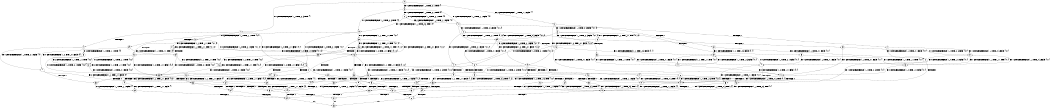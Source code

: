 digraph BCG {
size = "7, 10.5";
center = TRUE;
node [shape = circle];
0 [peripheries = 2];
0 -> 1 [label = "EX !1 !ATOMIC_EXCH_BRANCH (1, +1, TRUE, +0, 3, TRUE) !{}"];
0 -> 2 [label = "EX !2 !ATOMIC_EXCH_BRANCH (1, +1, TRUE, +1, 1, FALSE) !{}"];
0 -> 3 [label = "EX !0 !ATOMIC_EXCH_BRANCH (1, +0, TRUE, +0, 1, TRUE) !{}"];
1 -> 4 [label = "TERMINATE !1"];
1 -> 5 [label = "EX !2 !ATOMIC_EXCH_BRANCH (1, +1, TRUE, +1, 1, TRUE) !{0, 1}"];
1 -> 6 [label = "EX !0 !ATOMIC_EXCH_BRANCH (1, +0, TRUE, +0, 1, FALSE) !{0, 1}"];
2 -> 7 [label = "TERMINATE !2"];
2 -> 8 [label = "EX !1 !ATOMIC_EXCH_BRANCH (1, +1, TRUE, +0, 3, FALSE) !{0, 1, 2}"];
2 -> 9 [label = "EX !0 !ATOMIC_EXCH_BRANCH (1, +0, TRUE, +0, 1, FALSE) !{0, 1, 2}"];
3 -> 10 [label = "EX !1 !ATOMIC_EXCH_BRANCH (1, +1, TRUE, +0, 3, TRUE) !{0}"];
3 -> 11 [label = "EX !2 !ATOMIC_EXCH_BRANCH (1, +1, TRUE, +1, 1, FALSE) !{0}"];
3 -> 12 [label = "EX !0 !ATOMIC_EXCH_BRANCH (1, +0, TRUE, +0, 1, TRUE) !{0}"];
4 -> 13 [label = "EX !2 !ATOMIC_EXCH_BRANCH (1, +1, TRUE, +1, 1, TRUE) !{0}"];
4 -> 14 [label = "EX !0 !ATOMIC_EXCH_BRANCH (1, +0, TRUE, +0, 1, FALSE) !{0}"];
5 -> 15 [label = "TERMINATE !1"];
5 -> 16 [label = "EX !0 !ATOMIC_EXCH_BRANCH (1, +0, TRUE, +0, 1, FALSE) !{0, 1, 2}"];
5 -> 17 [label = "EX !2 !ATOMIC_EXCH_BRANCH (1, +1, TRUE, +1, 1, TRUE) !{0, 1, 2}"];
6 -> 18 [label = "TERMINATE !1"];
6 -> 19 [label = "TERMINATE !0"];
6 -> 20 [label = "EX !2 !ATOMIC_EXCH_BRANCH (1, +1, TRUE, +1, 1, FALSE) !{0, 1}"];
7 -> 21 [label = "EX !1 !ATOMIC_EXCH_BRANCH (1, +1, TRUE, +0, 3, FALSE) !{0, 1}"];
7 -> 22 [label = "EX !0 !ATOMIC_EXCH_BRANCH (1, +0, TRUE, +0, 1, FALSE) !{0, 1}"];
8 -> 23 [label = "TERMINATE !2"];
8 -> 24 [label = "EX !0 !ATOMIC_EXCH_BRANCH (1, +0, TRUE, +0, 1, FALSE) !{0, 1, 2}"];
8 -> 25 [label = "EX !1 !ATOMIC_EXCH_BRANCH (1, +1, TRUE, +1, 1, TRUE) !{0, 1, 2}"];
9 -> 26 [label = "TERMINATE !2"];
9 -> 27 [label = "TERMINATE !0"];
9 -> 28 [label = "EX !1 !ATOMIC_EXCH_BRANCH (1, +1, TRUE, +0, 3, TRUE) !{0, 1, 2}"];
10 -> 29 [label = "TERMINATE !1"];
10 -> 30 [label = "EX !2 !ATOMIC_EXCH_BRANCH (1, +1, TRUE, +1, 1, TRUE) !{0, 1}"];
10 -> 6 [label = "EX !0 !ATOMIC_EXCH_BRANCH (1, +0, TRUE, +0, 1, FALSE) !{0, 1}"];
11 -> 31 [label = "TERMINATE !2"];
11 -> 32 [label = "EX !1 !ATOMIC_EXCH_BRANCH (1, +1, TRUE, +0, 3, FALSE) !{0, 1, 2}"];
11 -> 9 [label = "EX !0 !ATOMIC_EXCH_BRANCH (1, +0, TRUE, +0, 1, FALSE) !{0, 1, 2}"];
12 -> 10 [label = "EX !1 !ATOMIC_EXCH_BRANCH (1, +1, TRUE, +0, 3, TRUE) !{0}"];
12 -> 11 [label = "EX !2 !ATOMIC_EXCH_BRANCH (1, +1, TRUE, +1, 1, FALSE) !{0}"];
12 -> 12 [label = "EX !0 !ATOMIC_EXCH_BRANCH (1, +0, TRUE, +0, 1, TRUE) !{0}"];
13 -> 33 [label = "EX !0 !ATOMIC_EXCH_BRANCH (1, +0, TRUE, +0, 1, FALSE) !{0, 2}"];
13 -> 34 [label = "EX !2 !ATOMIC_EXCH_BRANCH (1, +1, TRUE, +1, 1, TRUE) !{0, 2}"];
14 -> 35 [label = "TERMINATE !0"];
14 -> 36 [label = "EX !2 !ATOMIC_EXCH_BRANCH (1, +1, TRUE, +1, 1, FALSE) !{0}"];
15 -> 33 [label = "EX !0 !ATOMIC_EXCH_BRANCH (1, +0, TRUE, +0, 1, FALSE) !{0, 2}"];
15 -> 34 [label = "EX !2 !ATOMIC_EXCH_BRANCH (1, +1, TRUE, +1, 1, TRUE) !{0, 2}"];
16 -> 37 [label = "TERMINATE !1"];
16 -> 38 [label = "TERMINATE !0"];
16 -> 28 [label = "EX !2 !ATOMIC_EXCH_BRANCH (1, +1, TRUE, +1, 1, FALSE) !{0, 1, 2}"];
17 -> 15 [label = "TERMINATE !1"];
17 -> 16 [label = "EX !0 !ATOMIC_EXCH_BRANCH (1, +0, TRUE, +0, 1, FALSE) !{0, 1, 2}"];
17 -> 17 [label = "EX !2 !ATOMIC_EXCH_BRANCH (1, +1, TRUE, +1, 1, TRUE) !{0, 1, 2}"];
18 -> 35 [label = "TERMINATE !0"];
18 -> 36 [label = "EX !2 !ATOMIC_EXCH_BRANCH (1, +1, TRUE, +1, 1, FALSE) !{0}"];
19 -> 39 [label = "TERMINATE !1"];
19 -> 40 [label = "EX !2 !ATOMIC_EXCH_BRANCH (1, +1, TRUE, +1, 1, FALSE) !{1}"];
20 -> 41 [label = "TERMINATE !1"];
20 -> 42 [label = "TERMINATE !2"];
20 -> 43 [label = "TERMINATE !0"];
21 -> 44 [label = "EX !0 !ATOMIC_EXCH_BRANCH (1, +0, TRUE, +0, 1, FALSE) !{0, 1}"];
21 -> 45 [label = "EX !1 !ATOMIC_EXCH_BRANCH (1, +1, TRUE, +1, 1, TRUE) !{0, 1}"];
22 -> 46 [label = "TERMINATE !0"];
22 -> 47 [label = "EX !1 !ATOMIC_EXCH_BRANCH (1, +1, TRUE, +0, 3, TRUE) !{0, 1}"];
23 -> 44 [label = "EX !0 !ATOMIC_EXCH_BRANCH (1, +0, TRUE, +0, 1, FALSE) !{0, 1}"];
23 -> 45 [label = "EX !1 !ATOMIC_EXCH_BRANCH (1, +1, TRUE, +1, 1, TRUE) !{0, 1}"];
24 -> 48 [label = "TERMINATE !2"];
24 -> 49 [label = "TERMINATE !0"];
24 -> 28 [label = "EX !1 !ATOMIC_EXCH_BRANCH (1, +1, TRUE, +1, 1, FALSE) !{0, 1, 2}"];
25 -> 50 [label = "TERMINATE !2"];
25 -> 51 [label = "EX !0 !ATOMIC_EXCH_BRANCH (1, +0, TRUE, +0, 1, FALSE) !{0, 1, 2}"];
25 -> 8 [label = "EX !1 !ATOMIC_EXCH_BRANCH (1, +1, TRUE, +0, 3, FALSE) !{0, 1, 2}"];
26 -> 46 [label = "TERMINATE !0"];
26 -> 47 [label = "EX !1 !ATOMIC_EXCH_BRANCH (1, +1, TRUE, +0, 3, TRUE) !{0, 1}"];
27 -> 52 [label = "TERMINATE !2"];
27 -> 53 [label = "EX !1 !ATOMIC_EXCH_BRANCH (1, +1, TRUE, +0, 3, TRUE) !{1, 2}"];
28 -> 41 [label = "TERMINATE !1"];
28 -> 42 [label = "TERMINATE !2"];
28 -> 43 [label = "TERMINATE !0"];
29 -> 54 [label = "EX !2 !ATOMIC_EXCH_BRANCH (1, +1, TRUE, +1, 1, TRUE) !{0}"];
29 -> 14 [label = "EX !0 !ATOMIC_EXCH_BRANCH (1, +0, TRUE, +0, 1, FALSE) !{0}"];
30 -> 55 [label = "TERMINATE !1"];
30 -> 56 [label = "EX !2 !ATOMIC_EXCH_BRANCH (1, +1, TRUE, +1, 1, TRUE) !{0, 1, 2}"];
30 -> 16 [label = "EX !0 !ATOMIC_EXCH_BRANCH (1, +0, TRUE, +0, 1, FALSE) !{0, 1, 2}"];
31 -> 57 [label = "EX !1 !ATOMIC_EXCH_BRANCH (1, +1, TRUE, +0, 3, FALSE) !{0, 1}"];
31 -> 22 [label = "EX !0 !ATOMIC_EXCH_BRANCH (1, +0, TRUE, +0, 1, FALSE) !{0, 1}"];
32 -> 58 [label = "TERMINATE !2"];
32 -> 59 [label = "EX !1 !ATOMIC_EXCH_BRANCH (1, +1, TRUE, +1, 1, TRUE) !{0, 1, 2}"];
32 -> 24 [label = "EX !0 !ATOMIC_EXCH_BRANCH (1, +0, TRUE, +0, 1, FALSE) !{0, 1, 2}"];
33 -> 60 [label = "TERMINATE !0"];
33 -> 61 [label = "EX !2 !ATOMIC_EXCH_BRANCH (1, +1, TRUE, +1, 1, FALSE) !{0, 2}"];
34 -> 33 [label = "EX !0 !ATOMIC_EXCH_BRANCH (1, +0, TRUE, +0, 1, FALSE) !{0, 2}"];
34 -> 34 [label = "EX !2 !ATOMIC_EXCH_BRANCH (1, +1, TRUE, +1, 1, TRUE) !{0, 2}"];
35 -> 62 [label = "EX !2 !ATOMIC_EXCH_BRANCH (1, +1, TRUE, +1, 1, FALSE) !{}"];
36 -> 63 [label = "TERMINATE !2"];
36 -> 64 [label = "TERMINATE !0"];
37 -> 60 [label = "TERMINATE !0"];
37 -> 61 [label = "EX !2 !ATOMIC_EXCH_BRANCH (1, +1, TRUE, +1, 1, FALSE) !{0, 2}"];
38 -> 65 [label = "TERMINATE !1"];
38 -> 53 [label = "EX !2 !ATOMIC_EXCH_BRANCH (1, +1, TRUE, +1, 1, FALSE) !{1, 2}"];
39 -> 62 [label = "EX !2 !ATOMIC_EXCH_BRANCH (1, +1, TRUE, +1, 1, FALSE) !{}"];
40 -> 66 [label = "TERMINATE !1"];
40 -> 67 [label = "TERMINATE !2"];
41 -> 63 [label = "TERMINATE !2"];
41 -> 64 [label = "TERMINATE !0"];
42 -> 68 [label = "TERMINATE !1"];
42 -> 69 [label = "TERMINATE !0"];
43 -> 66 [label = "TERMINATE !1"];
43 -> 67 [label = "TERMINATE !2"];
44 -> 70 [label = "TERMINATE !0"];
44 -> 47 [label = "EX !1 !ATOMIC_EXCH_BRANCH (1, +1, TRUE, +1, 1, FALSE) !{0, 1}"];
45 -> 71 [label = "EX !0 !ATOMIC_EXCH_BRANCH (1, +0, TRUE, +0, 1, FALSE) !{0, 1}"];
45 -> 21 [label = "EX !1 !ATOMIC_EXCH_BRANCH (1, +1, TRUE, +0, 3, FALSE) !{0, 1}"];
46 -> 72 [label = "EX !1 !ATOMIC_EXCH_BRANCH (1, +1, TRUE, +0, 3, TRUE) !{1}"];
47 -> 68 [label = "TERMINATE !1"];
47 -> 69 [label = "TERMINATE !0"];
48 -> 70 [label = "TERMINATE !0"];
48 -> 47 [label = "EX !1 !ATOMIC_EXCH_BRANCH (1, +1, TRUE, +1, 1, FALSE) !{0, 1}"];
49 -> 73 [label = "TERMINATE !2"];
49 -> 53 [label = "EX !1 !ATOMIC_EXCH_BRANCH (1, +1, TRUE, +1, 1, FALSE) !{1, 2}"];
50 -> 71 [label = "EX !0 !ATOMIC_EXCH_BRANCH (1, +0, TRUE, +0, 1, FALSE) !{0, 1}"];
50 -> 21 [label = "EX !1 !ATOMIC_EXCH_BRANCH (1, +1, TRUE, +0, 3, FALSE) !{0, 1}"];
51 -> 74 [label = "TERMINATE !2"];
51 -> 75 [label = "TERMINATE !0"];
51 -> 28 [label = "EX !1 !ATOMIC_EXCH_BRANCH (1, +1, TRUE, +0, 3, TRUE) !{0, 1, 2}"];
52 -> 72 [label = "EX !1 !ATOMIC_EXCH_BRANCH (1, +1, TRUE, +0, 3, TRUE) !{1}"];
53 -> 66 [label = "TERMINATE !1"];
53 -> 67 [label = "TERMINATE !2"];
54 -> 76 [label = "EX !2 !ATOMIC_EXCH_BRANCH (1, +1, TRUE, +1, 1, TRUE) !{0, 2}"];
54 -> 33 [label = "EX !0 !ATOMIC_EXCH_BRANCH (1, +0, TRUE, +0, 1, FALSE) !{0, 2}"];
55 -> 76 [label = "EX !2 !ATOMIC_EXCH_BRANCH (1, +1, TRUE, +1, 1, TRUE) !{0, 2}"];
55 -> 33 [label = "EX !0 !ATOMIC_EXCH_BRANCH (1, +0, TRUE, +0, 1, FALSE) !{0, 2}"];
56 -> 55 [label = "TERMINATE !1"];
56 -> 56 [label = "EX !2 !ATOMIC_EXCH_BRANCH (1, +1, TRUE, +1, 1, TRUE) !{0, 1, 2}"];
56 -> 16 [label = "EX !0 !ATOMIC_EXCH_BRANCH (1, +0, TRUE, +0, 1, FALSE) !{0, 1, 2}"];
57 -> 77 [label = "EX !1 !ATOMIC_EXCH_BRANCH (1, +1, TRUE, +1, 1, TRUE) !{0, 1}"];
57 -> 44 [label = "EX !0 !ATOMIC_EXCH_BRANCH (1, +0, TRUE, +0, 1, FALSE) !{0, 1}"];
58 -> 77 [label = "EX !1 !ATOMIC_EXCH_BRANCH (1, +1, TRUE, +1, 1, TRUE) !{0, 1}"];
58 -> 44 [label = "EX !0 !ATOMIC_EXCH_BRANCH (1, +0, TRUE, +0, 1, FALSE) !{0, 1}"];
59 -> 78 [label = "TERMINATE !2"];
59 -> 32 [label = "EX !1 !ATOMIC_EXCH_BRANCH (1, +1, TRUE, +0, 3, FALSE) !{0, 1, 2}"];
59 -> 51 [label = "EX !0 !ATOMIC_EXCH_BRANCH (1, +0, TRUE, +0, 1, FALSE) !{0, 1, 2}"];
60 -> 79 [label = "EX !2 !ATOMIC_EXCH_BRANCH (1, +1, TRUE, +1, 1, FALSE) !{2}"];
61 -> 63 [label = "TERMINATE !2"];
61 -> 64 [label = "TERMINATE !0"];
62 -> 80 [label = "TERMINATE !2"];
63 -> 81 [label = "TERMINATE !0"];
64 -> 80 [label = "TERMINATE !2"];
65 -> 79 [label = "EX !2 !ATOMIC_EXCH_BRANCH (1, +1, TRUE, +1, 1, FALSE) !{2}"];
66 -> 80 [label = "TERMINATE !2"];
67 -> 82 [label = "TERMINATE !1"];
68 -> 81 [label = "TERMINATE !0"];
69 -> 82 [label = "TERMINATE !1"];
70 -> 72 [label = "EX !1 !ATOMIC_EXCH_BRANCH (1, +1, TRUE, +1, 1, FALSE) !{1}"];
71 -> 83 [label = "TERMINATE !0"];
71 -> 47 [label = "EX !1 !ATOMIC_EXCH_BRANCH (1, +1, TRUE, +0, 3, TRUE) !{0, 1}"];
72 -> 82 [label = "TERMINATE !1"];
73 -> 72 [label = "EX !1 !ATOMIC_EXCH_BRANCH (1, +1, TRUE, +1, 1, FALSE) !{1}"];
74 -> 83 [label = "TERMINATE !0"];
74 -> 47 [label = "EX !1 !ATOMIC_EXCH_BRANCH (1, +1, TRUE, +0, 3, TRUE) !{0, 1}"];
75 -> 84 [label = "TERMINATE !2"];
75 -> 53 [label = "EX !1 !ATOMIC_EXCH_BRANCH (1, +1, TRUE, +0, 3, TRUE) !{1, 2}"];
76 -> 76 [label = "EX !2 !ATOMIC_EXCH_BRANCH (1, +1, TRUE, +1, 1, TRUE) !{0, 2}"];
76 -> 33 [label = "EX !0 !ATOMIC_EXCH_BRANCH (1, +0, TRUE, +0, 1, FALSE) !{0, 2}"];
77 -> 57 [label = "EX !1 !ATOMIC_EXCH_BRANCH (1, +1, TRUE, +0, 3, FALSE) !{0, 1}"];
77 -> 71 [label = "EX !0 !ATOMIC_EXCH_BRANCH (1, +0, TRUE, +0, 1, FALSE) !{0, 1}"];
78 -> 57 [label = "EX !1 !ATOMIC_EXCH_BRANCH (1, +1, TRUE, +0, 3, FALSE) !{0, 1}"];
78 -> 71 [label = "EX !0 !ATOMIC_EXCH_BRANCH (1, +0, TRUE, +0, 1, FALSE) !{0, 1}"];
79 -> 80 [label = "TERMINATE !2"];
80 -> 85 [label = "exit"];
81 -> 85 [label = "exit"];
82 -> 85 [label = "exit"];
83 -> 72 [label = "EX !1 !ATOMIC_EXCH_BRANCH (1, +1, TRUE, +0, 3, TRUE) !{1}"];
84 -> 72 [label = "EX !1 !ATOMIC_EXCH_BRANCH (1, +1, TRUE, +0, 3, TRUE) !{1}"];
}
